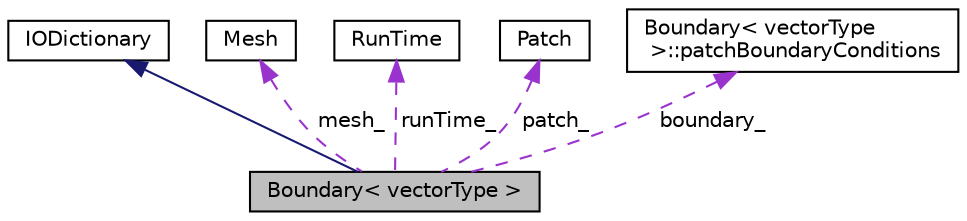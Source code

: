 digraph "Boundary&lt; vectorType &gt;"
{
 // LATEX_PDF_SIZE
  edge [fontname="Helvetica",fontsize="10",labelfontname="Helvetica",labelfontsize="10"];
  node [fontname="Helvetica",fontsize="10",shape=record];
  Node1 [label="Boundary\< vectorType \>",height=0.2,width=0.4,color="black", fillcolor="grey75", style="filled", fontcolor="black",tooltip=" "];
  Node2 -> Node1 [dir="back",color="midnightblue",fontsize="10",style="solid",fontname="Helvetica"];
  Node2 [label="IODictionary",height=0.2,width=0.4,color="black", fillcolor="white", style="filled",URL="$classIODictionary.html",tooltip=" "];
  Node3 -> Node1 [dir="back",color="darkorchid3",fontsize="10",style="dashed",label=" mesh_" ,fontname="Helvetica"];
  Node3 [label="Mesh",height=0.2,width=0.4,color="black", fillcolor="white", style="filled",URL="$classMesh.html",tooltip=" "];
  Node4 -> Node1 [dir="back",color="darkorchid3",fontsize="10",style="dashed",label=" runTime_" ,fontname="Helvetica"];
  Node4 [label="RunTime",height=0.2,width=0.4,color="black", fillcolor="white", style="filled",URL="$classRunTime.html",tooltip=" "];
  Node5 -> Node1 [dir="back",color="darkorchid3",fontsize="10",style="dashed",label=" patch_" ,fontname="Helvetica"];
  Node5 [label="Patch",height=0.2,width=0.4,color="black", fillcolor="white", style="filled",URL="$classPatch.html",tooltip=" "];
  Node6 -> Node1 [dir="back",color="darkorchid3",fontsize="10",style="dashed",label=" boundary_" ,fontname="Helvetica"];
  Node6 [label="Boundary\< vectorType\l \>::patchBoundaryConditions",height=0.2,width=0.4,color="black", fillcolor="white", style="filled",URL="$structBoundary_1_1patchBoundaryConditions.html",tooltip=" "];
}
